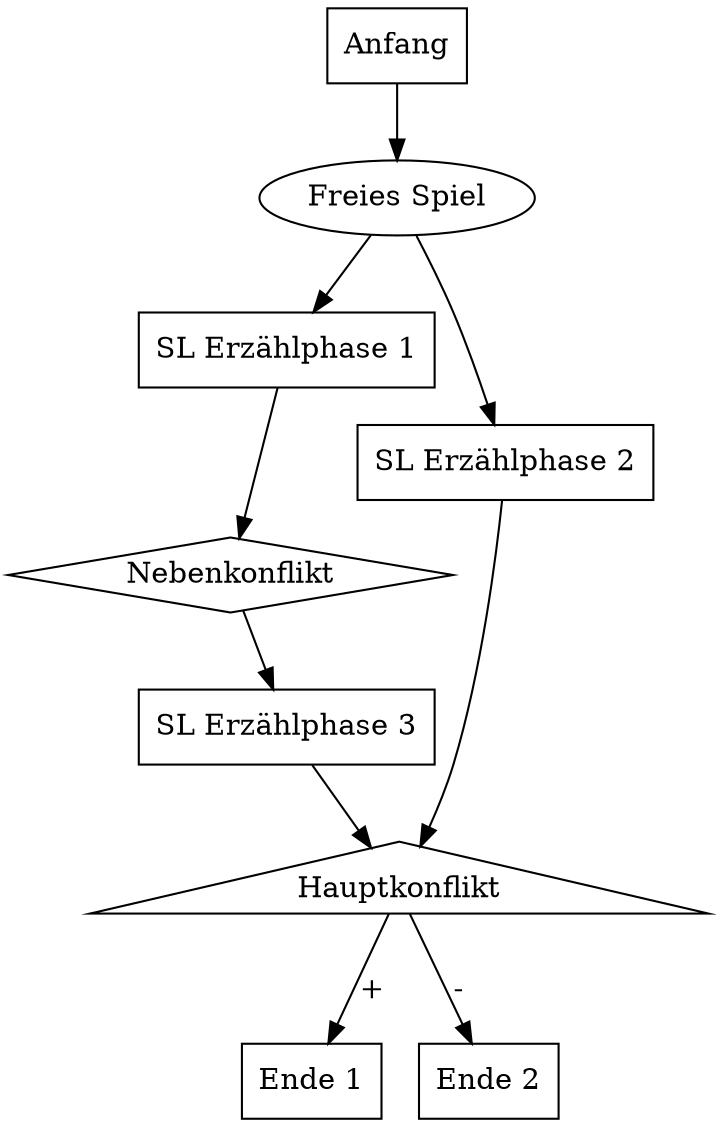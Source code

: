 digraph beispielweb{

  node [shape=box]
  anfang [label="Anfang"]
  ende1 [label="Ende 1"]
  ende2 [label="Ende 2"]
  sl1 [label="SL Erzählphase 1"]
  sl2 [label="SL Erzählphase 2"]
  sl3 [label="SL Erzählphase 3"]

  node [shape=ellipse]
  frei1 [label="Freies Spiel"]

  node [shape=diamond]
  konf1 [label="Nebenkonflikt"]

  node [shape=triangle]
  konf2 [label="Hauptkonflikt"]

  anfang -> frei1
  frei1 -> sl1 -> konf1 -> sl3
  frei1 -> sl2
  
  sl2 -> konf2
  sl3 -> konf2

  konf2 -> ende1 [label="+"]
  konf2 -> ende2 [label="-"]


}

